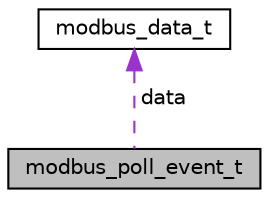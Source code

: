 digraph "modbus_poll_event_t"
{
 // LATEX_PDF_SIZE
  edge [fontname="Helvetica",fontsize="10",labelfontname="Helvetica",labelfontsize="10"];
  node [fontname="Helvetica",fontsize="10",shape=record];
  Node1 [label="modbus_poll_event_t",height=0.2,width=0.4,color="black", fillcolor="grey75", style="filled", fontcolor="black",tooltip="Type to transmit information to the modbus poll task."];
  Node2 -> Node1 [dir="back",color="darkorchid3",fontsize="10",style="dashed",label=" data" ,fontname="Helvetica"];
  Node2 [label="modbus_data_t",height=0.2,width=0.4,color="black", fillcolor="white", style="filled",URL="$unionmodbus__data__t.html",tooltip="Union to separate the data from the different poll types."];
}
